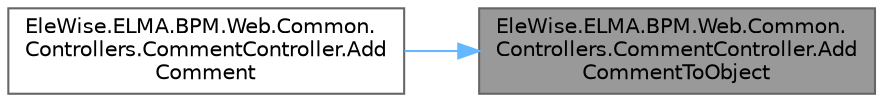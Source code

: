 digraph "EleWise.ELMA.BPM.Web.Common.Controllers.CommentController.AddCommentToObject"
{
 // LATEX_PDF_SIZE
  bgcolor="transparent";
  edge [fontname=Helvetica,fontsize=10,labelfontname=Helvetica,labelfontsize=10];
  node [fontname=Helvetica,fontsize=10,shape=box,height=0.2,width=0.4];
  rankdir="RL";
  Node1 [id="Node000001",label="EleWise.ELMA.BPM.Web.Common.\lControllers.CommentController.Add\lCommentToObject",height=0.2,width=0.4,color="gray40", fillcolor="grey60", style="filled", fontcolor="black",tooltip="Добавление комментария объекту."];
  Node1 -> Node2 [id="edge1_Node000001_Node000002",dir="back",color="steelblue1",style="solid",tooltip=" "];
  Node2 [id="Node000002",label="EleWise.ELMA.BPM.Web.Common.\lControllers.CommentController.Add\lComment",height=0.2,width=0.4,color="grey40", fillcolor="white", style="filled",URL="$class_ele_wise_1_1_e_l_m_a_1_1_b_p_m_1_1_web_1_1_common_1_1_controllers_1_1_comment_controller.html#a871757f304ac775979c2dbf415268106",tooltip="Добавить комментарий"];
}
